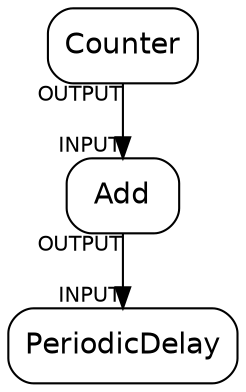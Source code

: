 digraph strom
{
    node [shape = box, fontname = Helvetica, style = "rounded"]
    "Counter" -> "Add" -> "PeriodicDelay" [headlabel = "INPUT", taillabel = "OUTPUT", labelfontname = Helvetica, labelfontsize = "10pt"]
}